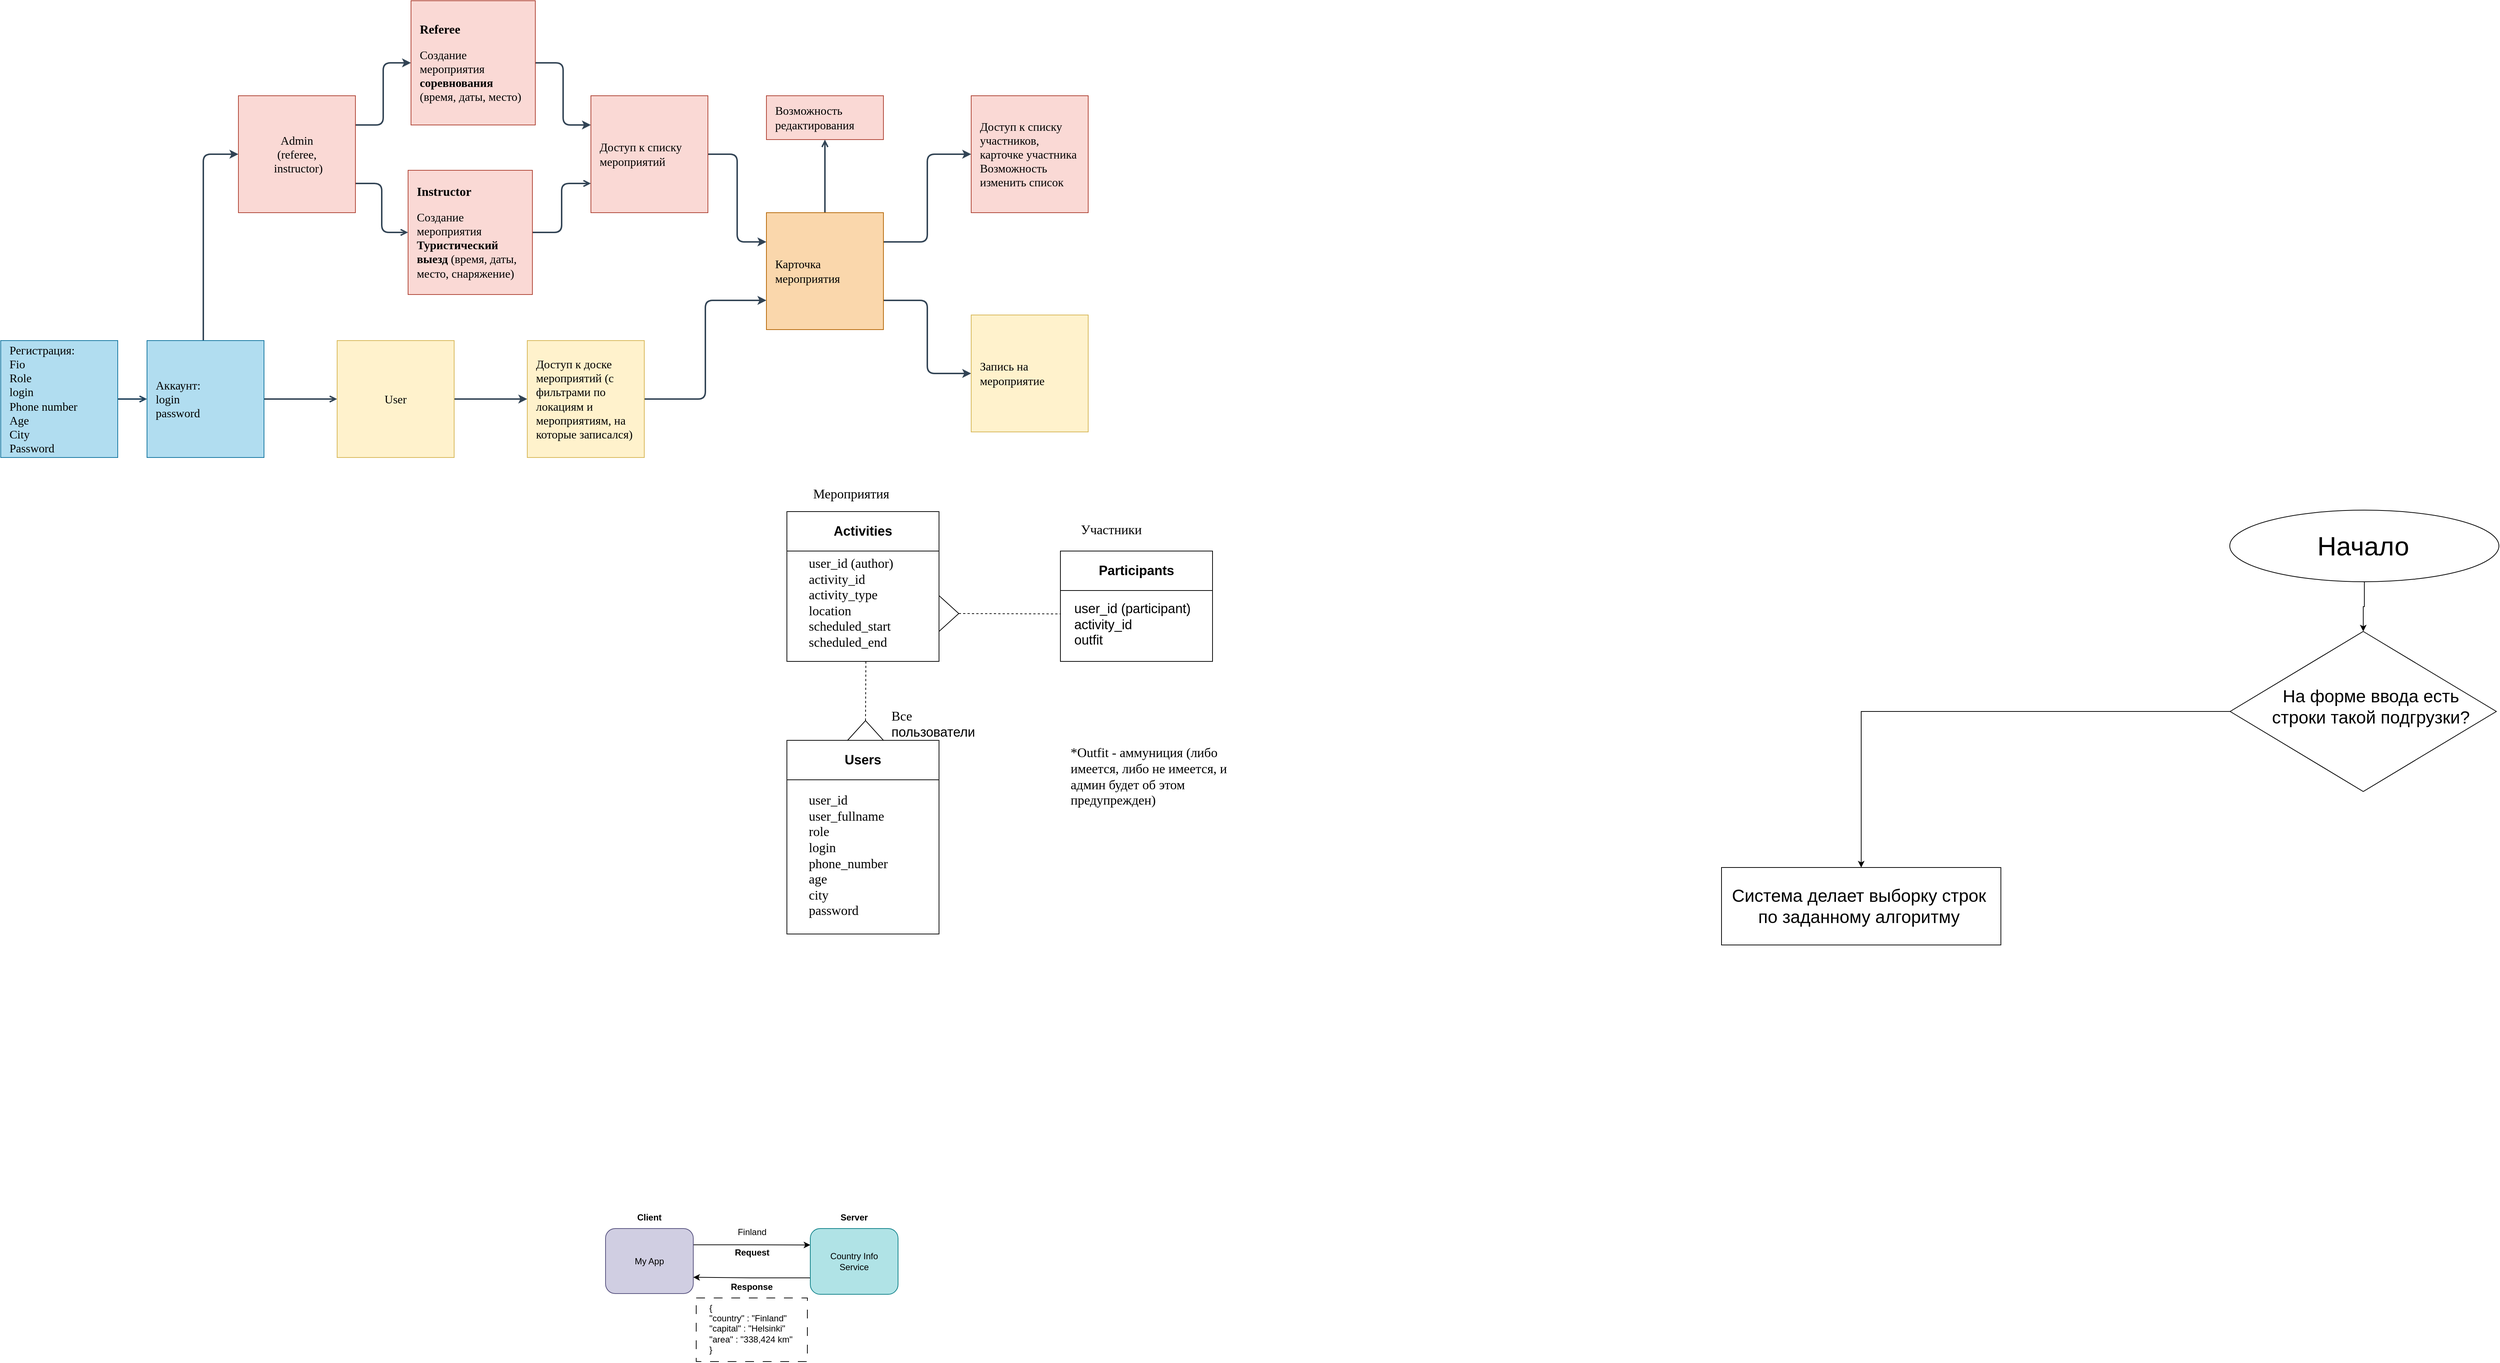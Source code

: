 <mxfile version="24.2.1" type="github">
  <diagram id="R2lEEEUBdFMjLlhIrx00" name="Page-1">
    <mxGraphModel dx="2580" dy="1512" grid="0" gridSize="10" guides="1" tooltips="1" connect="1" arrows="1" fold="1" page="0" pageScale="1" pageWidth="850" pageHeight="1100" math="0" shadow="0" extFonts="Permanent Marker^https://fonts.googleapis.com/css?family=Permanent+Marker">
      <root>
        <mxCell id="0" />
        <mxCell id="1" parent="0" />
        <mxCell id="yJWZmImQaWcxnR1m6JDB-3" value="" style="edgeStyle=orthogonalEdgeStyle;rounded=0;orthogonalLoop=1;jettySize=auto;html=1;strokeWidth=2;fillColor=#bac8d3;strokeColor=#23445d;endArrow=open;endFill=0;" parent="1" source="yJWZmImQaWcxnR1m6JDB-1" target="yJWZmImQaWcxnR1m6JDB-2" edge="1">
          <mxGeometry relative="1" as="geometry" />
        </mxCell>
        <mxCell id="yJWZmImQaWcxnR1m6JDB-1" value="&lt;font face=&quot;Verdana&quot; style=&quot;font-size: 16px;&quot;&gt;Регистрация:&lt;br&gt;Fio&lt;br&gt;Role&lt;br&gt;login&lt;br&gt;Phone number&lt;br&gt;Age&lt;br&gt;City&lt;br&gt;Password&lt;/font&gt;" style="rounded=0;whiteSpace=wrap;html=1;fillColor=#b1ddf0;strokeColor=#10739e;fontStyle=0;align=left;spacing=12;" parent="1" vertex="1">
          <mxGeometry x="33" y="375" width="160" height="160" as="geometry" />
        </mxCell>
        <mxCell id="yJWZmImQaWcxnR1m6JDB-6" value="" style="edgeStyle=orthogonalEdgeStyle;rounded=0;orthogonalLoop=1;jettySize=auto;html=1;strokeWidth=2;endArrow=open;endFill=0;fillColor=#647687;strokeColor=#314354;" parent="1" source="yJWZmImQaWcxnR1m6JDB-2" target="yJWZmImQaWcxnR1m6JDB-5" edge="1">
          <mxGeometry relative="1" as="geometry" />
        </mxCell>
        <mxCell id="yJWZmImQaWcxnR1m6JDB-8" value="" style="edgeStyle=orthogonalEdgeStyle;rounded=1;orthogonalLoop=1;jettySize=auto;html=1;fillColor=#647687;strokeColor=#314354;strokeWidth=2;entryX=0;entryY=0.5;entryDx=0;entryDy=0;" parent="1" source="yJWZmImQaWcxnR1m6JDB-2" target="yJWZmImQaWcxnR1m6JDB-4" edge="1">
          <mxGeometry relative="1" as="geometry">
            <Array as="points">
              <mxPoint x="310" y="120" />
            </Array>
          </mxGeometry>
        </mxCell>
        <mxCell id="yJWZmImQaWcxnR1m6JDB-2" value="&lt;pre&gt;&lt;font face=&quot;Verdana&quot; style=&quot;font-size: 16px;&quot;&gt;Аккаунт:&lt;br&gt;&lt;/font&gt;&lt;font face=&quot;Verdana&quot; style=&quot;font-size: 16px;&quot;&gt;login&lt;br&gt;&lt;/font&gt;&lt;font face=&quot;Verdana&quot; style=&quot;font-size: 16px;&quot;&gt;password&lt;/font&gt;&lt;/pre&gt;" style="whiteSpace=wrap;html=1;aspect=fixed;align=left;fillColor=#b1ddf0;strokeColor=#10739e;spacing=12;" parent="1" vertex="1">
          <mxGeometry x="233" y="375" width="160" height="160" as="geometry" />
        </mxCell>
        <mxCell id="yJWZmImQaWcxnR1m6JDB-13" value="" style="edgeStyle=orthogonalEdgeStyle;rounded=1;orthogonalLoop=1;jettySize=auto;html=1;strokeWidth=2;fillColor=#647687;strokeColor=#314354;exitX=1;exitY=0.25;exitDx=0;exitDy=0;" parent="1" source="yJWZmImQaWcxnR1m6JDB-4" target="yJWZmImQaWcxnR1m6JDB-10" edge="1">
          <mxGeometry relative="1" as="geometry" />
        </mxCell>
        <mxCell id="yJWZmImQaWcxnR1m6JDB-72" style="edgeStyle=orthogonalEdgeStyle;rounded=1;orthogonalLoop=1;jettySize=auto;html=1;entryX=0;entryY=0.5;entryDx=0;entryDy=0;exitX=1;exitY=0.75;exitDx=0;exitDy=0;endArrow=open;endFill=0;fillColor=#647687;strokeColor=#314354;strokeWidth=2;" parent="1" source="yJWZmImQaWcxnR1m6JDB-4" target="yJWZmImQaWcxnR1m6JDB-69" edge="1">
          <mxGeometry relative="1" as="geometry" />
        </mxCell>
        <mxCell id="yJWZmImQaWcxnR1m6JDB-4" value="&lt;font style=&quot;font-size: 16px;&quot; face=&quot;Verdana&quot;&gt;Admin&lt;br&gt;&lt;span style=&quot;font-size: 16px;&quot;&gt;(referee,&lt;br&gt;&amp;nbsp;instructor&lt;/span&gt;&lt;span style=&quot;font-size: 16px;&quot;&gt;)&lt;/span&gt;&lt;br&gt;&lt;/font&gt;" style="whiteSpace=wrap;html=1;aspect=fixed;align=center;fillColor=#fad9d5;strokeColor=#ae4132;" parent="1" vertex="1">
          <mxGeometry x="358" y="40" width="160" height="160" as="geometry" />
        </mxCell>
        <mxCell id="yJWZmImQaWcxnR1m6JDB-25" style="edgeStyle=orthogonalEdgeStyle;rounded=1;orthogonalLoop=1;jettySize=auto;html=1;entryX=0;entryY=0.5;entryDx=0;entryDy=0;strokeWidth=2;fillColor=#647687;strokeColor=#314354;" parent="1" source="yJWZmImQaWcxnR1m6JDB-5" target="yJWZmImQaWcxnR1m6JDB-19" edge="1">
          <mxGeometry relative="1" as="geometry" />
        </mxCell>
        <mxCell id="yJWZmImQaWcxnR1m6JDB-5" value="&lt;font style=&quot;font-size: 16px;&quot; face=&quot;Verdana&quot;&gt;User&lt;/font&gt;" style="whiteSpace=wrap;html=1;aspect=fixed;align=center;fillColor=#fff2cc;strokeColor=#d6b656;" parent="1" vertex="1">
          <mxGeometry x="493" y="375" width="160" height="160" as="geometry" />
        </mxCell>
        <mxCell id="yJWZmImQaWcxnR1m6JDB-14" value="" style="edgeStyle=orthogonalEdgeStyle;rounded=1;orthogonalLoop=1;jettySize=auto;html=1;strokeWidth=2;fillColor=#647687;strokeColor=#314354;entryX=0;entryY=0.25;entryDx=0;entryDy=0;" parent="1" source="yJWZmImQaWcxnR1m6JDB-10" target="yJWZmImQaWcxnR1m6JDB-15" edge="1">
          <mxGeometry relative="1" as="geometry">
            <mxPoint x="840" y="120" as="targetPoint" />
          </mxGeometry>
        </mxCell>
        <mxCell id="yJWZmImQaWcxnR1m6JDB-10" value="&lt;font style=&quot;&quot; face=&quot;Verdana&quot;&gt;&lt;b style=&quot;&quot;&gt;&lt;font style=&quot;font-size: 17px;&quot;&gt;Referee&lt;br&gt;&lt;/font&gt;&lt;/b&gt;&lt;br&gt;&lt;span style=&quot;font-size: 16px;&quot;&gt;Создание мероприятия&lt;/span&gt;&lt;br&gt;&lt;b style=&quot;font-size: 16px;&quot;&gt;соревнования&lt;/b&gt;&lt;span style=&quot;font-size: 16px;&quot;&gt; (время, даты, место)&lt;/span&gt;&lt;/font&gt;" style="whiteSpace=wrap;html=1;aspect=fixed;align=left;fillColor=#fad9d5;strokeColor=#ae4132;spacing=12;" parent="1" vertex="1">
          <mxGeometry x="594" y="-90" width="170" height="170" as="geometry" />
        </mxCell>
        <mxCell id="yJWZmImQaWcxnR1m6JDB-17" value="" style="edgeStyle=orthogonalEdgeStyle;rounded=1;orthogonalLoop=1;jettySize=auto;html=1;entryX=0;entryY=0.25;entryDx=0;entryDy=0;strokeWidth=2;fillColor=#647687;strokeColor=#314354;" parent="1" source="yJWZmImQaWcxnR1m6JDB-15" target="yJWZmImQaWcxnR1m6JDB-23" edge="1">
          <mxGeometry relative="1" as="geometry">
            <mxPoint x="1030" y="320" as="targetPoint" />
          </mxGeometry>
        </mxCell>
        <mxCell id="yJWZmImQaWcxnR1m6JDB-15" value="&lt;font style=&quot;font-size: 16px;&quot; face=&quot;Verdana&quot;&gt;Доступ к списку мероприятий&lt;br&gt;&lt;/font&gt;" style="whiteSpace=wrap;html=1;aspect=fixed;align=left;fillColor=#fad9d5;strokeColor=#ae4132;spacing=12;" parent="1" vertex="1">
          <mxGeometry x="840" y="40" width="160" height="160" as="geometry" />
        </mxCell>
        <mxCell id="yJWZmImQaWcxnR1m6JDB-24" style="edgeStyle=orthogonalEdgeStyle;rounded=1;orthogonalLoop=1;jettySize=auto;html=1;entryX=0;entryY=0.75;entryDx=0;entryDy=0;strokeWidth=2;fillColor=#647687;strokeColor=#314354;" parent="1" source="yJWZmImQaWcxnR1m6JDB-19" target="yJWZmImQaWcxnR1m6JDB-23" edge="1">
          <mxGeometry relative="1" as="geometry">
            <mxPoint x="1160" y="420" as="targetPoint" />
          </mxGeometry>
        </mxCell>
        <mxCell id="yJWZmImQaWcxnR1m6JDB-19" value="&lt;font style=&quot;font-size: 16px;&quot; face=&quot;Verdana&quot;&gt;Доступ к доске мероприятий (с фильтрами по локациям и мероприятиям, на которые записался)&lt;/font&gt;" style="whiteSpace=wrap;html=1;aspect=fixed;align=left;fillColor=#fff2cc;strokeColor=#d6b656;spacing=12;" parent="1" vertex="1">
          <mxGeometry x="753" y="375" width="160" height="160" as="geometry" />
        </mxCell>
        <mxCell id="yJWZmImQaWcxnR1m6JDB-21" value="&lt;font style=&quot;font-size: 16px;&quot; face=&quot;Verdana&quot;&gt;Доступ к списку участников, карточке участника&lt;br&gt;Возможность изменить список&lt;br&gt;&lt;/font&gt;" style="whiteSpace=wrap;html=1;aspect=fixed;align=left;fillColor=#fad9d5;strokeColor=#ae4132;spacing=12;" parent="1" vertex="1">
          <mxGeometry x="1360" y="40" width="160" height="160" as="geometry" />
        </mxCell>
        <mxCell id="yJWZmImQaWcxnR1m6JDB-28" style="edgeStyle=orthogonalEdgeStyle;rounded=1;orthogonalLoop=1;jettySize=auto;html=1;entryX=0;entryY=0.5;entryDx=0;entryDy=0;exitX=1;exitY=0.25;exitDx=0;exitDy=0;strokeWidth=2;fillColor=#647687;strokeColor=#314354;" parent="1" source="yJWZmImQaWcxnR1m6JDB-23" target="yJWZmImQaWcxnR1m6JDB-21" edge="1">
          <mxGeometry relative="1" as="geometry" />
        </mxCell>
        <mxCell id="yJWZmImQaWcxnR1m6JDB-30" style="edgeStyle=orthogonalEdgeStyle;rounded=1;orthogonalLoop=1;jettySize=auto;html=1;entryX=0;entryY=0.5;entryDx=0;entryDy=0;exitX=1;exitY=0.75;exitDx=0;exitDy=0;strokeWidth=2;fillColor=#647687;strokeColor=#314354;" parent="1" source="yJWZmImQaWcxnR1m6JDB-23" target="yJWZmImQaWcxnR1m6JDB-29" edge="1">
          <mxGeometry relative="1" as="geometry" />
        </mxCell>
        <mxCell id="yJWZmImQaWcxnR1m6JDB-32" value="" style="edgeStyle=orthogonalEdgeStyle;rounded=1;orthogonalLoop=1;jettySize=auto;html=1;fillColor=#647687;strokeColor=#314354;endArrow=open;endFill=0;strokeWidth=2;" parent="1" source="yJWZmImQaWcxnR1m6JDB-23" target="yJWZmImQaWcxnR1m6JDB-31" edge="1">
          <mxGeometry relative="1" as="geometry" />
        </mxCell>
        <mxCell id="yJWZmImQaWcxnR1m6JDB-23" value="&lt;font style=&quot;font-size: 16px;&quot; face=&quot;Verdana&quot;&gt;Карточка мероприятия&lt;/font&gt;" style="whiteSpace=wrap;html=1;aspect=fixed;align=left;fillColor=#fad7ac;strokeColor=#b46504;spacing=12;" parent="1" vertex="1">
          <mxGeometry x="1080" y="200" width="160" height="160" as="geometry" />
        </mxCell>
        <mxCell id="yJWZmImQaWcxnR1m6JDB-29" value="&lt;font style=&quot;font-size: 16px;&quot; face=&quot;Verdana&quot;&gt;Запись на мероприятие&lt;/font&gt;" style="whiteSpace=wrap;html=1;aspect=fixed;align=left;fillColor=#fff2cc;strokeColor=#d6b656;spacing=12;" parent="1" vertex="1">
          <mxGeometry x="1360" y="340" width="160" height="160" as="geometry" />
        </mxCell>
        <mxCell id="yJWZmImQaWcxnR1m6JDB-31" value="&lt;font style=&quot;font-size: 16px;&quot; face=&quot;Verdana&quot;&gt;Возможность редактирования&lt;/font&gt;" style="whiteSpace=wrap;html=1;align=left;fillColor=#fad9d5;strokeColor=#ae4132;spacing=12;" parent="1" vertex="1">
          <mxGeometry x="1080" y="40" width="160" height="60" as="geometry" />
        </mxCell>
        <mxCell id="yJWZmImQaWcxnR1m6JDB-40" style="edgeStyle=orthogonalEdgeStyle;rounded=0;orthogonalLoop=1;jettySize=auto;html=1;entryX=0;entryY=0.25;entryDx=0;entryDy=0;exitX=1;exitY=0.25;exitDx=0;exitDy=0;" parent="1" source="yJWZmImQaWcxnR1m6JDB-37" target="yJWZmImQaWcxnR1m6JDB-38" edge="1">
          <mxGeometry relative="1" as="geometry" />
        </mxCell>
        <mxCell id="yJWZmImQaWcxnR1m6JDB-37" value="My App" style="rounded=1;whiteSpace=wrap;html=1;fillColor=#d0cee2;strokeColor=#56517e;" parent="1" vertex="1">
          <mxGeometry x="860" y="1590" width="120" height="89" as="geometry" />
        </mxCell>
        <mxCell id="yJWZmImQaWcxnR1m6JDB-59" value="" style="edgeStyle=orthogonalEdgeStyle;rounded=0;orthogonalLoop=1;jettySize=auto;html=1;entryX=1;entryY=0.75;entryDx=0;entryDy=0;exitX=0;exitY=0.75;exitDx=0;exitDy=0;" parent="1" source="yJWZmImQaWcxnR1m6JDB-38" target="yJWZmImQaWcxnR1m6JDB-37" edge="1">
          <mxGeometry relative="1" as="geometry" />
        </mxCell>
        <mxCell id="yJWZmImQaWcxnR1m6JDB-38" value="Country Info &lt;br&gt;Service" style="rounded=1;whiteSpace=wrap;html=1;fillColor=#b0e3e6;strokeColor=#0e8088;" parent="1" vertex="1">
          <mxGeometry x="1140" y="1590" width="120" height="90" as="geometry" />
        </mxCell>
        <mxCell id="yJWZmImQaWcxnR1m6JDB-41" value="Finland" style="text;html=1;align=center;verticalAlign=middle;resizable=0;points=[];autosize=1;strokeColor=none;fillColor=none;" parent="1" vertex="1">
          <mxGeometry x="1030" y="1580" width="60" height="30" as="geometry" />
        </mxCell>
        <mxCell id="yJWZmImQaWcxnR1m6JDB-60" value="&lt;b&gt;Response&lt;/b&gt;" style="text;html=1;strokeColor=none;fillColor=none;align=center;verticalAlign=middle;whiteSpace=wrap;rounded=0;" parent="1" vertex="1">
          <mxGeometry x="1030" y="1655" width="60" height="30" as="geometry" />
        </mxCell>
        <mxCell id="yJWZmImQaWcxnR1m6JDB-62" value="&lt;b&gt;Request&lt;/b&gt;" style="text;html=1;align=center;verticalAlign=middle;resizable=0;points=[];autosize=1;strokeColor=none;fillColor=none;" parent="1" vertex="1">
          <mxGeometry x="1027.5" y="1610" width="65" height="26" as="geometry" />
        </mxCell>
        <mxCell id="yJWZmImQaWcxnR1m6JDB-64" value="" style="rounded=0;whiteSpace=wrap;html=1;dashed=1;dashPattern=12 12;" parent="1" vertex="1">
          <mxGeometry x="984" y="1685" width="152" height="87" as="geometry" />
        </mxCell>
        <mxCell id="yJWZmImQaWcxnR1m6JDB-63" value="{&lt;br&gt;&quot;country&quot; : &quot;Finland&quot;&lt;br&gt;&quot;capital&quot; : &quot;Helsinki&quot;&lt;br&gt;&quot;area&quot; : &quot;338,424 km&quot;&lt;br&gt;}" style="text;html=1;strokeColor=none;fillColor=none;align=left;verticalAlign=middle;whiteSpace=wrap;rounded=0;" parent="1" vertex="1">
          <mxGeometry x="1000" y="1680" width="134" height="93" as="geometry" />
        </mxCell>
        <mxCell id="yJWZmImQaWcxnR1m6JDB-65" value="&lt;b&gt;Client&lt;/b&gt;" style="text;html=1;strokeColor=none;fillColor=none;align=center;verticalAlign=middle;whiteSpace=wrap;rounded=0;" parent="1" vertex="1">
          <mxGeometry x="890" y="1560" width="60" height="30" as="geometry" />
        </mxCell>
        <mxCell id="yJWZmImQaWcxnR1m6JDB-66" value="&lt;b&gt;Server&lt;/b&gt;" style="text;html=1;strokeColor=none;fillColor=none;align=center;verticalAlign=middle;whiteSpace=wrap;rounded=0;" parent="1" vertex="1">
          <mxGeometry x="1170" y="1560" width="60" height="30" as="geometry" />
        </mxCell>
        <mxCell id="yJWZmImQaWcxnR1m6JDB-67" value="&lt;font style=&quot;font-size: 18px;&quot;&gt;Users&lt;/font&gt;" style="swimlane;whiteSpace=wrap;html=1;startSize=54;" parent="1" vertex="1">
          <mxGeometry x="1108" y="922" width="208" height="265" as="geometry" />
        </mxCell>
        <mxCell id="yJWZmImQaWcxnR1m6JDB-68" value="&lt;font style=&quot;font-size: 18px;&quot;&gt;&lt;font face=&quot;Verdana&quot;&gt;&lt;font style=&quot;font-size: 18px;&quot;&gt;user_id&lt;br&gt;user_fullname&lt;br style=&quot;border-color: var(--border-color);&quot;&gt;role&lt;br style=&quot;border-color: var(--border-color);&quot;&gt;login&lt;br style=&quot;border-color: var(--border-color);&quot;&gt;phone_number&lt;br style=&quot;border-color: var(--border-color);&quot;&gt;age&lt;br&gt;city&lt;/font&gt;&lt;br&gt;password&lt;/font&gt;&lt;br&gt;&lt;/font&gt;" style="text;html=1;strokeColor=none;fillColor=none;align=left;verticalAlign=middle;whiteSpace=wrap;rounded=0;" parent="yJWZmImQaWcxnR1m6JDB-67" vertex="1">
          <mxGeometry x="28" y="63" width="156" height="189" as="geometry" />
        </mxCell>
        <mxCell id="yJWZmImQaWcxnR1m6JDB-71" value="" style="edgeStyle=orthogonalEdgeStyle;rounded=1;orthogonalLoop=1;jettySize=auto;html=1;entryX=0;entryY=0.75;entryDx=0;entryDy=0;endArrow=open;endFill=0;fillColor=#647687;strokeColor=#314354;strokeWidth=2;" parent="1" source="yJWZmImQaWcxnR1m6JDB-69" target="yJWZmImQaWcxnR1m6JDB-15" edge="1">
          <mxGeometry relative="1" as="geometry" />
        </mxCell>
        <mxCell id="yJWZmImQaWcxnR1m6JDB-69" value="&lt;font style=&quot;&quot; face=&quot;Verdana&quot;&gt;&lt;b style=&quot;&quot;&gt;&lt;font style=&quot;font-size: 17px;&quot;&gt;Instructor&lt;br&gt;&lt;/font&gt;&lt;/b&gt;&lt;br&gt;&lt;span style=&quot;font-size: 16px;&quot;&gt;Создание мероприятия&lt;/span&gt;&lt;br&gt;&lt;b style=&quot;font-size: 16px;&quot;&gt;Туристический выезд&lt;/b&gt;&lt;span style=&quot;font-size: 16px;&quot;&gt; (время, даты, место, снаряжение)&lt;/span&gt;&lt;/font&gt;" style="whiteSpace=wrap;html=1;aspect=fixed;align=left;fillColor=#fad9d5;strokeColor=#ae4132;spacing=12;" parent="1" vertex="1">
          <mxGeometry x="590" y="142" width="170" height="170" as="geometry" />
        </mxCell>
        <mxCell id="yJWZmImQaWcxnR1m6JDB-74" value="&lt;span style=&quot;font-size: 18px;&quot;&gt;Activities&lt;/span&gt;" style="swimlane;whiteSpace=wrap;html=1;startSize=54;" parent="1" vertex="1">
          <mxGeometry x="1108" y="609" width="208" height="205" as="geometry" />
        </mxCell>
        <mxCell id="yJWZmImQaWcxnR1m6JDB-75" value="&lt;font style=&quot;font-size: 18px;&quot;&gt;&lt;font style=&quot;font-size: 18px;&quot; face=&quot;Verdana&quot;&gt;user_id (author)&lt;br&gt;activity_id&lt;/font&gt;&lt;br style=&quot;border-color: var(--border-color); font-family: Verdana;&quot;&gt;&lt;font style=&quot;&quot; face=&quot;Verdana&quot;&gt;activity_type&lt;br&gt;&lt;span style=&quot;font-size: 18px;&quot;&gt;location&lt;/span&gt;&lt;br&gt;&lt;span style=&quot;font-size: 18px;&quot;&gt;scheduled_start&lt;/span&gt;&lt;br&gt;&lt;span style=&quot;font-size: 18px;&quot;&gt;scheduled_end&lt;/span&gt;&lt;br&gt;&lt;/font&gt;&lt;br&gt;&lt;/font&gt;" style="text;html=1;strokeColor=none;fillColor=none;align=left;verticalAlign=middle;whiteSpace=wrap;rounded=0;" parent="yJWZmImQaWcxnR1m6JDB-74" vertex="1">
          <mxGeometry x="28" y="73" width="156" height="125" as="geometry" />
        </mxCell>
        <mxCell id="yJWZmImQaWcxnR1m6JDB-76" value="" style="triangle;whiteSpace=wrap;html=1;direction=north;" parent="1" vertex="1">
          <mxGeometry x="1191" y="895" width="49" height="27" as="geometry" />
        </mxCell>
        <mxCell id="yJWZmImQaWcxnR1m6JDB-77" value="" style="endArrow=none;dashed=1;html=1;rounded=0;exitX=1;exitY=0.5;exitDx=0;exitDy=0;" parent="1" source="yJWZmImQaWcxnR1m6JDB-76" edge="1">
          <mxGeometry width="50" height="50" relative="1" as="geometry">
            <mxPoint x="1261" y="903" as="sourcePoint" />
            <mxPoint x="1216" y="813" as="targetPoint" />
          </mxGeometry>
        </mxCell>
        <mxCell id="yJWZmImQaWcxnR1m6JDB-78" value="&lt;font style=&quot;font-size: 18px;&quot;&gt;Participants&lt;/font&gt;" style="swimlane;whiteSpace=wrap;html=1;startSize=54;" parent="1" vertex="1">
          <mxGeometry x="1482" y="663" width="208" height="151" as="geometry" />
        </mxCell>
        <mxCell id="yJWZmImQaWcxnR1m6JDB-80" value="&lt;font style=&quot;font-size: 18px;&quot;&gt;user_id (participant)&lt;br&gt;activity_id&lt;br&gt;outfit&lt;br&gt;&lt;/font&gt;" style="text;html=1;strokeColor=none;fillColor=none;align=left;verticalAlign=middle;whiteSpace=wrap;rounded=0;" parent="yJWZmImQaWcxnR1m6JDB-78" vertex="1">
          <mxGeometry x="17" y="38" width="185" height="125" as="geometry" />
        </mxCell>
        <mxCell id="yJWZmImQaWcxnR1m6JDB-81" value="" style="triangle;whiteSpace=wrap;html=1;direction=east;" parent="1" vertex="1">
          <mxGeometry x="1316" y="724" width="27" height="49" as="geometry" />
        </mxCell>
        <mxCell id="yJWZmImQaWcxnR1m6JDB-82" value="" style="endArrow=none;dashed=1;html=1;rounded=0;exitX=1;exitY=0.5;exitDx=0;exitDy=0;" parent="1" source="yJWZmImQaWcxnR1m6JDB-81" edge="1">
          <mxGeometry width="50" height="50" relative="1" as="geometry">
            <mxPoint x="1375" y="740" as="sourcePoint" />
            <mxPoint x="1482" y="749" as="targetPoint" />
          </mxGeometry>
        </mxCell>
        <mxCell id="yJWZmImQaWcxnR1m6JDB-83" value="&lt;font style=&quot;font-size: 18px;&quot;&gt;&lt;font face=&quot;Verdana&quot;&gt;Мероприятия&lt;/font&gt;&lt;br&gt;&lt;/font&gt;" style="text;html=1;strokeColor=none;fillColor=none;align=left;verticalAlign=middle;whiteSpace=wrap;rounded=0;" parent="1" vertex="1">
          <mxGeometry x="1142" y="568" width="156" height="34" as="geometry" />
        </mxCell>
        <mxCell id="yJWZmImQaWcxnR1m6JDB-84" value="&lt;font style=&quot;font-size: 18px;&quot;&gt;&lt;font face=&quot;Verdana&quot;&gt;Участники&lt;/font&gt;&lt;br&gt;&lt;/font&gt;" style="text;html=1;strokeColor=none;fillColor=none;align=left;verticalAlign=middle;whiteSpace=wrap;rounded=0;" parent="1" vertex="1">
          <mxGeometry x="1508" y="617" width="156" height="34" as="geometry" />
        </mxCell>
        <mxCell id="yJWZmImQaWcxnR1m6JDB-85" value="&lt;font style=&quot;font-size: 18px;&quot;&gt;&lt;font face=&quot;Verdana&quot;&gt;Все&lt;br&gt;&lt;/font&gt;пользователи&lt;br&gt;&lt;/font&gt;" style="text;html=1;strokeColor=none;fillColor=none;align=left;verticalAlign=middle;whiteSpace=wrap;rounded=0;" parent="1" vertex="1">
          <mxGeometry x="1249" y="883" width="156" height="34" as="geometry" />
        </mxCell>
        <mxCell id="yJWZmImQaWcxnR1m6JDB-86" value="&lt;font style=&quot;font-size: 18px;&quot;&gt;&lt;font face=&quot;Verdana&quot;&gt;*Outfit - аммуниция (либо имеется, либо не имеется, и админ будет об этом предупрежден)&lt;/font&gt;&lt;br&gt;&lt;/font&gt;" style="text;html=1;strokeColor=none;fillColor=none;align=left;verticalAlign=middle;whiteSpace=wrap;rounded=0;" parent="1" vertex="1">
          <mxGeometry x="1494" y="921" width="240" height="101" as="geometry" />
        </mxCell>
        <mxCell id="VrphJJaBiUEB5D_WwFLY-5" value="" style="edgeStyle=orthogonalEdgeStyle;rounded=0;orthogonalLoop=1;jettySize=auto;html=1;" edge="1" parent="1" source="VrphJJaBiUEB5D_WwFLY-1" target="VrphJJaBiUEB5D_WwFLY-3">
          <mxGeometry relative="1" as="geometry" />
        </mxCell>
        <mxCell id="VrphJJaBiUEB5D_WwFLY-1" value="" style="ellipse;whiteSpace=wrap;html=1;" vertex="1" parent="1">
          <mxGeometry x="3081" y="607" width="368" height="98" as="geometry" />
        </mxCell>
        <mxCell id="VrphJJaBiUEB5D_WwFLY-2" value="&lt;font style=&quot;font-size: 36px;&quot;&gt;Начало&lt;/font&gt;" style="text;html=1;align=center;verticalAlign=middle;whiteSpace=wrap;rounded=0;" vertex="1" parent="1">
          <mxGeometry x="3195" y="630" width="137" height="52" as="geometry" />
        </mxCell>
        <mxCell id="VrphJJaBiUEB5D_WwFLY-7" style="edgeStyle=orthogonalEdgeStyle;rounded=0;orthogonalLoop=1;jettySize=auto;html=1;entryX=0.5;entryY=0;entryDx=0;entryDy=0;" edge="1" parent="1" source="VrphJJaBiUEB5D_WwFLY-3" target="VrphJJaBiUEB5D_WwFLY-6">
          <mxGeometry relative="1" as="geometry">
            <mxPoint x="2852" y="882.5" as="targetPoint" />
          </mxGeometry>
        </mxCell>
        <mxCell id="VrphJJaBiUEB5D_WwFLY-3" value="" style="rhombus;whiteSpace=wrap;html=1;" vertex="1" parent="1">
          <mxGeometry x="3081.5" y="773" width="364" height="219" as="geometry" />
        </mxCell>
        <mxCell id="VrphJJaBiUEB5D_WwFLY-4" value="&lt;span style=&quot;font-size: 24px;&quot;&gt;На форме ввода есть строки такой подгрузки?&lt;/span&gt;" style="text;html=1;align=center;verticalAlign=middle;whiteSpace=wrap;rounded=0;" vertex="1" parent="1">
          <mxGeometry x="3118.5" y="846" width="310" height="60" as="geometry" />
        </mxCell>
        <mxCell id="VrphJJaBiUEB5D_WwFLY-6" value="" style="rounded=0;whiteSpace=wrap;html=1;" vertex="1" parent="1">
          <mxGeometry x="2386" y="1096" width="382" height="106" as="geometry" />
        </mxCell>
        <mxCell id="VrphJJaBiUEB5D_WwFLY-9" value="&lt;span style=&quot;font-size: 24px;&quot;&gt;Система делает выборку строк по заданному алгоритму&lt;/span&gt;" style="text;html=1;align=center;verticalAlign=middle;whiteSpace=wrap;rounded=0;" vertex="1" parent="1">
          <mxGeometry x="2394" y="1119" width="360" height="60" as="geometry" />
        </mxCell>
      </root>
    </mxGraphModel>
  </diagram>
</mxfile>
